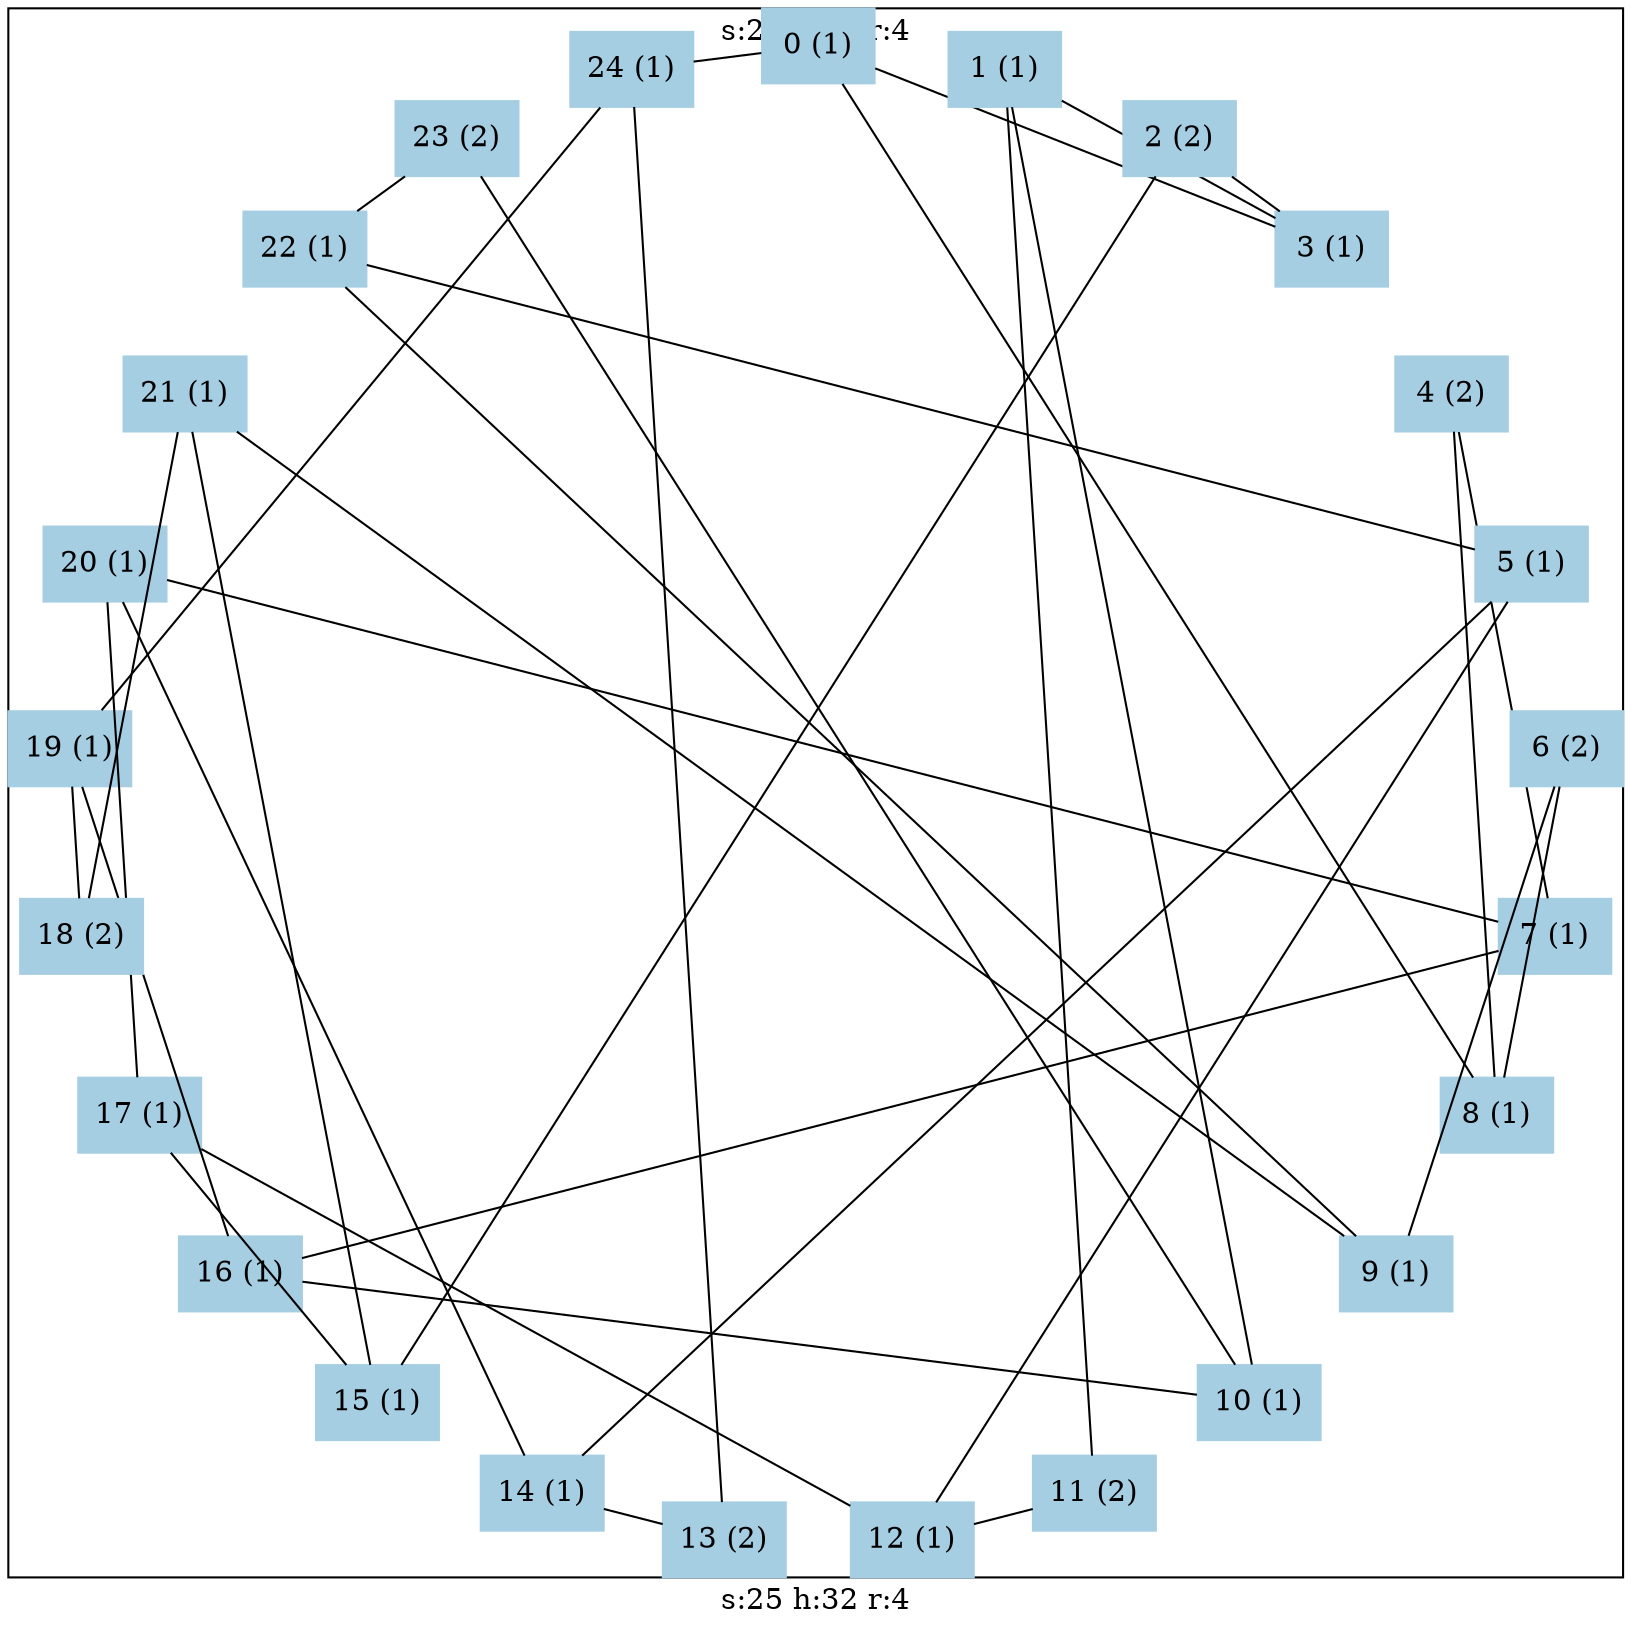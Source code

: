 graph test2 {
	graph [
		charset="utf-8",
		layout=neato,
		label="s:25 h:32 r:4"	];
	node [
		shape=box;
		style="solid, filled"
		colorscheme = paired12	];

	subgraph cluster_sub0 {
	node[ color=1 ]
	node[
		color=1
		fontsize=14
	]
	0[
		pos="5.00000, 10.00000!", 
		label="0 (1)"
	]
	1[
		pos="6.24345, 9.84292!", 
		label="1 (1)"
	]
	2[
		pos="7.40877, 9.38153!", 
		label="2 (2)"
	]
	3[
		pos="8.42274, 8.64484!", 
		label="3 (1)"
	]
	4[
		pos="9.22164, 7.67913!", 
		label="4 (2)"
	]
	5[
		pos="9.75528, 6.54508!", 
		label="5 (1)"
	]
	6[
		pos="9.99013, 5.31395!", 
		label="6 (2)"
	]
	7[
		pos="9.91144, 4.06309!", 
		label="7 (1)"
	]
	8[
		pos="9.52414, 2.87110!", 
		label="8 (1)"
	]
	9[
		pos="8.85257, 1.81288!", 
		label="9 (1)"
	]
	10[
		pos="7.93893, 0.95492!", 
		label="10 (1)"
	]
	11[
		pos="6.84062, 0.35112!", 
		label="11 (2)"
	]
	12[
		pos="5.62667, 0.03943!", 
		label="12 (1)"
	]
	13[
		pos="4.37333, 0.03943!", 
		label="13 (2)"
	]
	14[
		pos="3.15938, 0.35112!", 
		label="14 (1)"
	]
	15[
		pos="2.06107, 0.95492!", 
		label="15 (1)"
	]
	16[
		pos="1.14743, 1.81288!", 
		label="16 (1)"
	]
	17[
		pos="0.47586, 2.87110!", 
		label="17 (1)"
	]
	18[
		pos="0.08856, 4.06309!", 
		label="18 (2)"
	]
	19[
		pos="0.00987, 5.31395!", 
		label="19 (1)"
	]
	20[
		pos="0.24472, 6.54508!", 
		label="20 (1)"
	]
	21[
		pos="0.77836, 7.67913!", 
		label="21 (1)"
	]
	22[
		pos="1.57726, 8.64484!", 
		label="22 (1)"
	]
	23[
		pos="2.59123, 9.38153!", 
		label="23 (2)"
	]
	24[
		pos="3.75655, 9.84292!", 
		label="24 (1)"
	]
	}

	0--3
	0--8
	0--24
	1--11
	1--3
	1--10
	2--15
	2--3
	4--7
	4--8
	5--14
	5--12
	5--22
	6--9
	6--8
	7--20
	7--16
	9--22
	9--21
	10--23
	10--16
	11--12
	12--17
	13--14
	13--24
	14--20
	15--21
	15--17
	16--19
	17--20
	18--21
	18--19
	19--24
	22--23
}